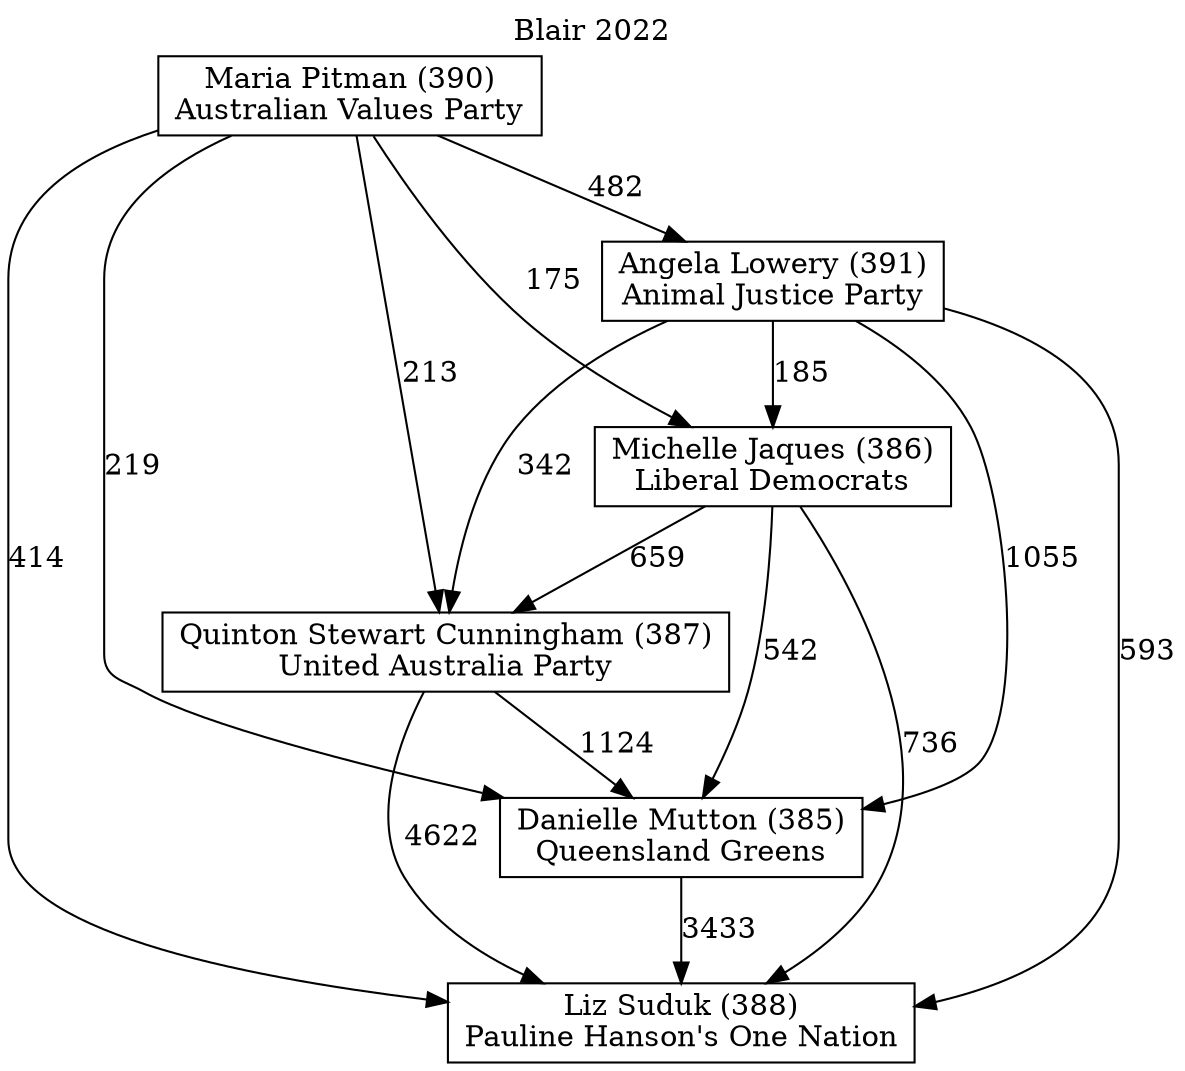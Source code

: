 // House preference flow
digraph "Liz Suduk (388)_Blair_2022" {
	graph [label="Blair 2022" labelloc=t mclimit=10]
	node [shape=box]
	"Liz Suduk (388)" [label="Liz Suduk (388)
Pauline Hanson's One Nation"]
	"Maria Pitman (390)" [label="Maria Pitman (390)
Australian Values Party"]
	"Danielle Mutton (385)" [label="Danielle Mutton (385)
Queensland Greens"]
	"Angela Lowery (391)" [label="Angela Lowery (391)
Animal Justice Party"]
	"Quinton Stewart Cunningham (387)" [label="Quinton Stewart Cunningham (387)
United Australia Party"]
	"Michelle Jaques (386)" [label="Michelle Jaques (386)
Liberal Democrats"]
	"Angela Lowery (391)" -> "Danielle Mutton (385)" [label=1055]
	"Maria Pitman (390)" -> "Danielle Mutton (385)" [label=219]
	"Angela Lowery (391)" -> "Michelle Jaques (386)" [label=185]
	"Michelle Jaques (386)" -> "Liz Suduk (388)" [label=736]
	"Quinton Stewart Cunningham (387)" -> "Danielle Mutton (385)" [label=1124]
	"Michelle Jaques (386)" -> "Danielle Mutton (385)" [label=542]
	"Maria Pitman (390)" -> "Michelle Jaques (386)" [label=175]
	"Quinton Stewart Cunningham (387)" -> "Liz Suduk (388)" [label=4622]
	"Maria Pitman (390)" -> "Angela Lowery (391)" [label=482]
	"Maria Pitman (390)" -> "Quinton Stewart Cunningham (387)" [label=213]
	"Michelle Jaques (386)" -> "Quinton Stewart Cunningham (387)" [label=659]
	"Angela Lowery (391)" -> "Liz Suduk (388)" [label=593]
	"Angela Lowery (391)" -> "Quinton Stewart Cunningham (387)" [label=342]
	"Danielle Mutton (385)" -> "Liz Suduk (388)" [label=3433]
	"Maria Pitman (390)" -> "Liz Suduk (388)" [label=414]
}
